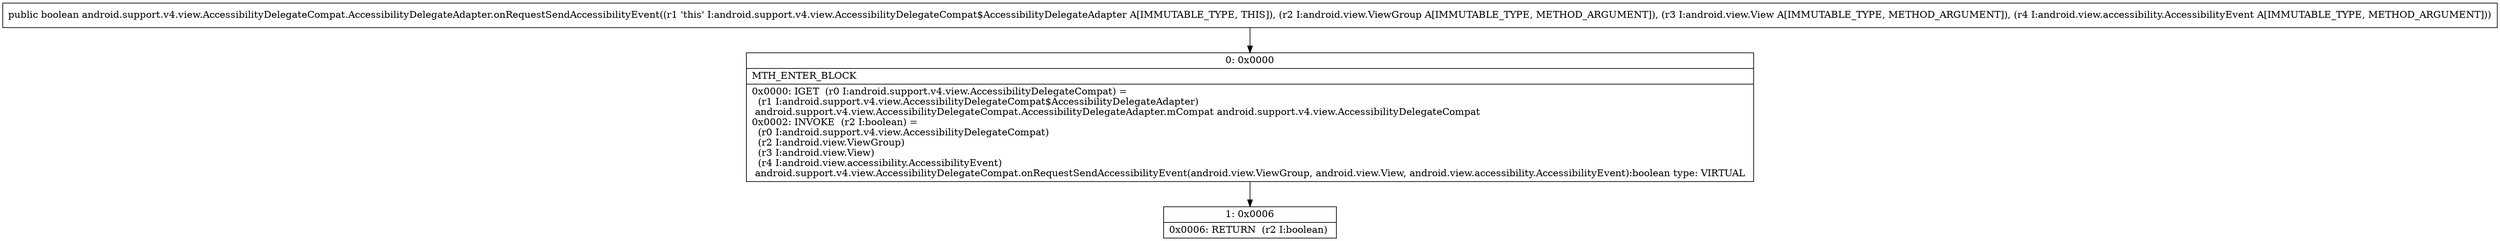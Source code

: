 digraph "CFG forandroid.support.v4.view.AccessibilityDelegateCompat.AccessibilityDelegateAdapter.onRequestSendAccessibilityEvent(Landroid\/view\/ViewGroup;Landroid\/view\/View;Landroid\/view\/accessibility\/AccessibilityEvent;)Z" {
Node_0 [shape=record,label="{0\:\ 0x0000|MTH_ENTER_BLOCK\l|0x0000: IGET  (r0 I:android.support.v4.view.AccessibilityDelegateCompat) = \l  (r1 I:android.support.v4.view.AccessibilityDelegateCompat$AccessibilityDelegateAdapter)\l android.support.v4.view.AccessibilityDelegateCompat.AccessibilityDelegateAdapter.mCompat android.support.v4.view.AccessibilityDelegateCompat \l0x0002: INVOKE  (r2 I:boolean) = \l  (r0 I:android.support.v4.view.AccessibilityDelegateCompat)\l  (r2 I:android.view.ViewGroup)\l  (r3 I:android.view.View)\l  (r4 I:android.view.accessibility.AccessibilityEvent)\l android.support.v4.view.AccessibilityDelegateCompat.onRequestSendAccessibilityEvent(android.view.ViewGroup, android.view.View, android.view.accessibility.AccessibilityEvent):boolean type: VIRTUAL \l}"];
Node_1 [shape=record,label="{1\:\ 0x0006|0x0006: RETURN  (r2 I:boolean) \l}"];
MethodNode[shape=record,label="{public boolean android.support.v4.view.AccessibilityDelegateCompat.AccessibilityDelegateAdapter.onRequestSendAccessibilityEvent((r1 'this' I:android.support.v4.view.AccessibilityDelegateCompat$AccessibilityDelegateAdapter A[IMMUTABLE_TYPE, THIS]), (r2 I:android.view.ViewGroup A[IMMUTABLE_TYPE, METHOD_ARGUMENT]), (r3 I:android.view.View A[IMMUTABLE_TYPE, METHOD_ARGUMENT]), (r4 I:android.view.accessibility.AccessibilityEvent A[IMMUTABLE_TYPE, METHOD_ARGUMENT])) }"];
MethodNode -> Node_0;
Node_0 -> Node_1;
}

